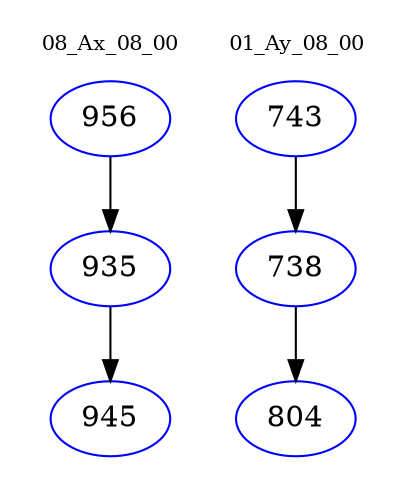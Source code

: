 digraph{
subgraph cluster_0 {
color = white
label = "08_Ax_08_00";
fontsize=10;
T0_956 [label="956", color="blue"]
T0_956 -> T0_935 [color="black"]
T0_935 [label="935", color="blue"]
T0_935 -> T0_945 [color="black"]
T0_945 [label="945", color="blue"]
}
subgraph cluster_1 {
color = white
label = "01_Ay_08_00";
fontsize=10;
T1_743 [label="743", color="blue"]
T1_743 -> T1_738 [color="black"]
T1_738 [label="738", color="blue"]
T1_738 -> T1_804 [color="black"]
T1_804 [label="804", color="blue"]
}
}
